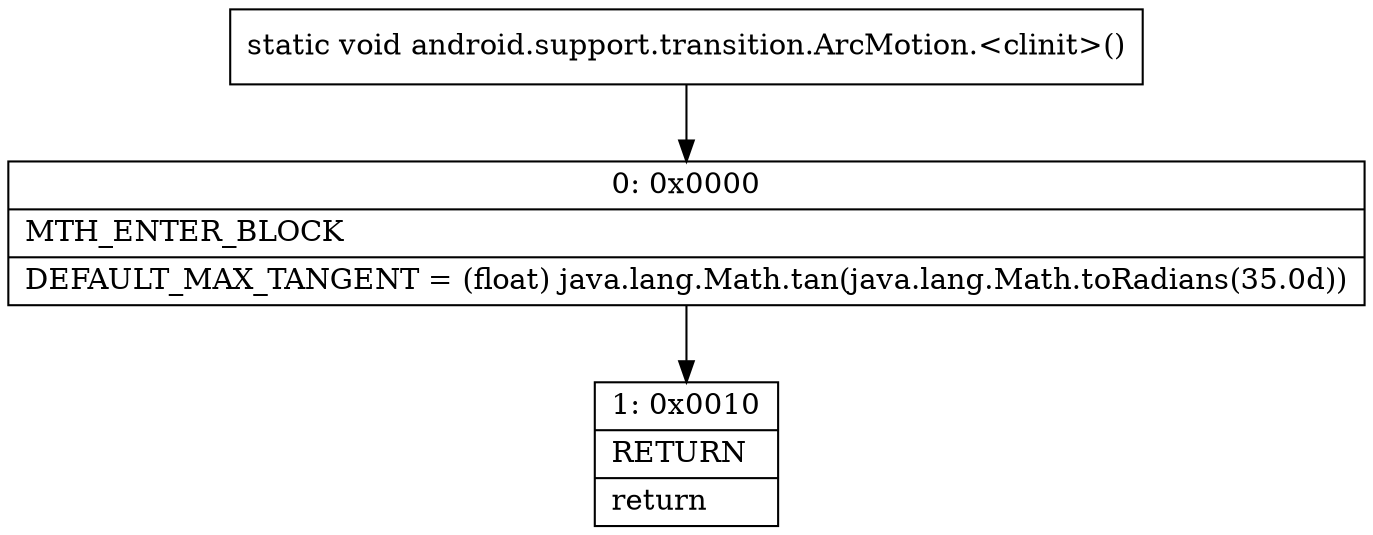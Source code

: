 digraph "CFG forandroid.support.transition.ArcMotion.\<clinit\>()V" {
Node_0 [shape=record,label="{0\:\ 0x0000|MTH_ENTER_BLOCK\l|DEFAULT_MAX_TANGENT = (float) java.lang.Math.tan(java.lang.Math.toRadians(35.0d))\l}"];
Node_1 [shape=record,label="{1\:\ 0x0010|RETURN\l|return\l}"];
MethodNode[shape=record,label="{static void android.support.transition.ArcMotion.\<clinit\>() }"];
MethodNode -> Node_0;
Node_0 -> Node_1;
}

